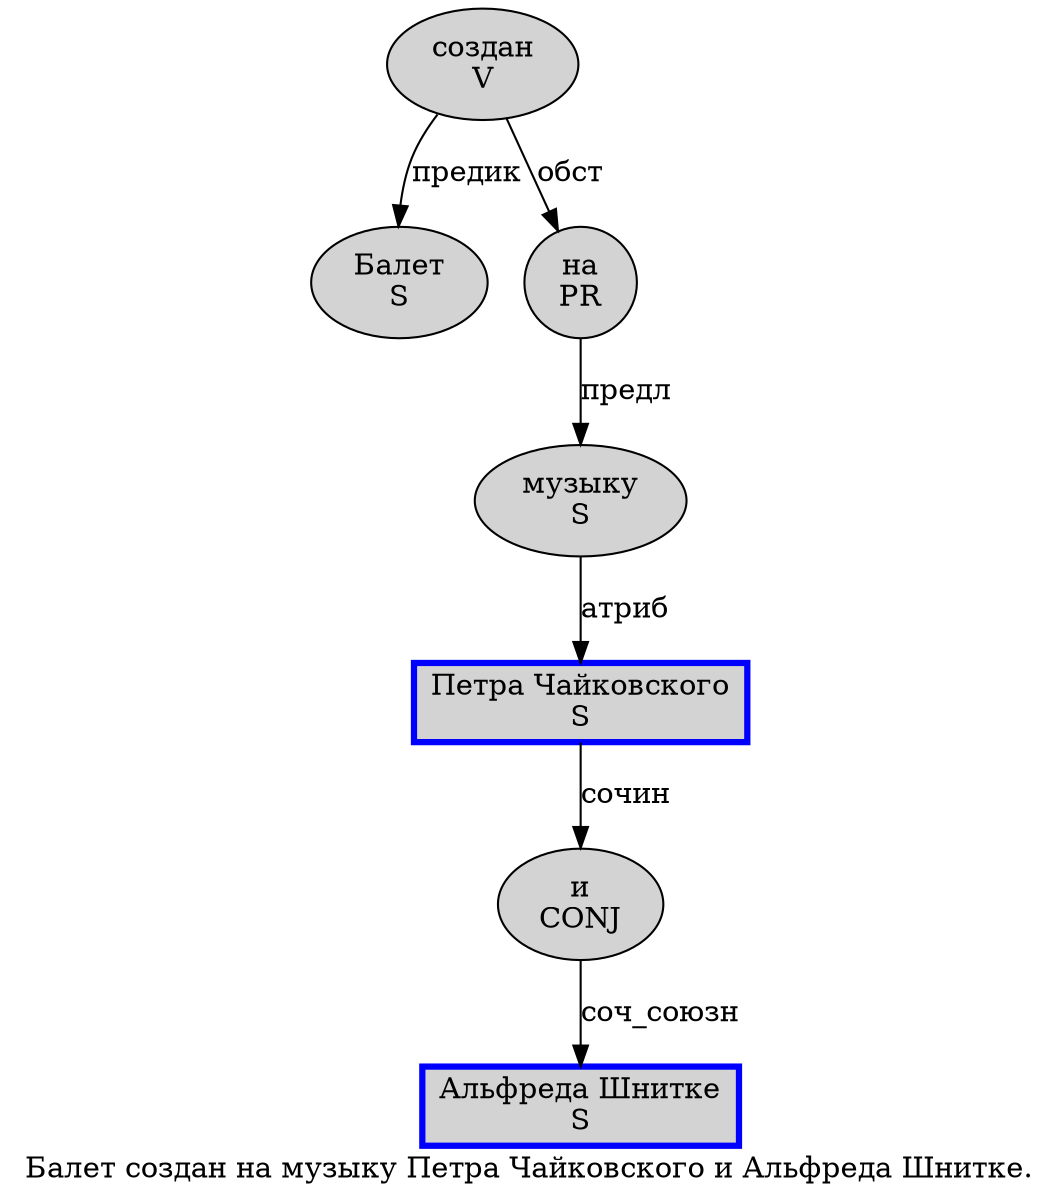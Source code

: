 digraph SENTENCE_123 {
	graph [label="Балет создан на музыку Петра Чайковского и Альфреда Шнитке."]
	node [style=filled]
		0 [label="Балет
S" color="" fillcolor=lightgray penwidth=1 shape=ellipse]
		1 [label="создан
V" color="" fillcolor=lightgray penwidth=1 shape=ellipse]
		2 [label="на
PR" color="" fillcolor=lightgray penwidth=1 shape=ellipse]
		3 [label="музыку
S" color="" fillcolor=lightgray penwidth=1 shape=ellipse]
		4 [label="Петра Чайковского
S" color=blue fillcolor=lightgray penwidth=3 shape=box]
		5 [label="и
CONJ" color="" fillcolor=lightgray penwidth=1 shape=ellipse]
		6 [label="Альфреда Шнитке
S" color=blue fillcolor=lightgray penwidth=3 shape=box]
			3 -> 4 [label="атриб"]
			5 -> 6 [label="соч_союзн"]
			1 -> 0 [label="предик"]
			1 -> 2 [label="обст"]
			2 -> 3 [label="предл"]
			4 -> 5 [label="сочин"]
}